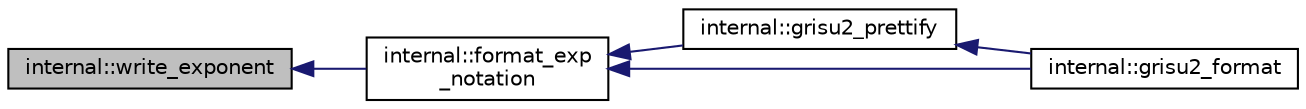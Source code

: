 digraph "internal::write_exponent"
{
  edge [fontname="Helvetica",fontsize="10",labelfontname="Helvetica",labelfontsize="10"];
  node [fontname="Helvetica",fontsize="10",shape=record];
  rankdir="LR";
  Node1 [label="internal::write_exponent",height=0.2,width=0.4,color="black", fillcolor="grey75", style="filled" fontcolor="black"];
  Node1 -> Node2 [dir="back",color="midnightblue",fontsize="10",style="solid",fontname="Helvetica"];
  Node2 [label="internal::format_exp\l_notation",height=0.2,width=0.4,color="black", fillcolor="white", style="filled",URL="$namespaceinternal.html#a5c1a31cc21b5c8c16050cc9a8216d482"];
  Node2 -> Node3 [dir="back",color="midnightblue",fontsize="10",style="solid",fontname="Helvetica"];
  Node3 [label="internal::grisu2_prettify",height=0.2,width=0.4,color="black", fillcolor="white", style="filled",URL="$namespaceinternal.html#ab446083d859a34288bfbfeef2629bc84"];
  Node3 -> Node4 [dir="back",color="midnightblue",fontsize="10",style="solid",fontname="Helvetica"];
  Node4 [label="internal::grisu2_format",height=0.2,width=0.4,color="black", fillcolor="white", style="filled",URL="$namespaceinternal.html#a4abf462ca51ab4e37683b0ae29806958"];
  Node2 -> Node4 [dir="back",color="midnightblue",fontsize="10",style="solid",fontname="Helvetica"];
}
